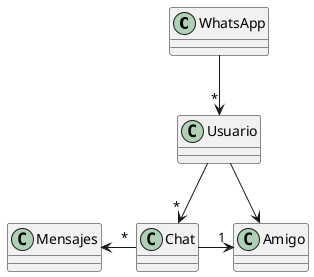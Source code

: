 @startuml
'https://plantuml.com/class-diagram

class WhatsApp {
}

WhatsApp -->"*" Usuario
Usuario --> Amigo
Usuario --> "*" Chat
Chat -> "1" Amigo
Mensajes <- "*" Chat
@enduml